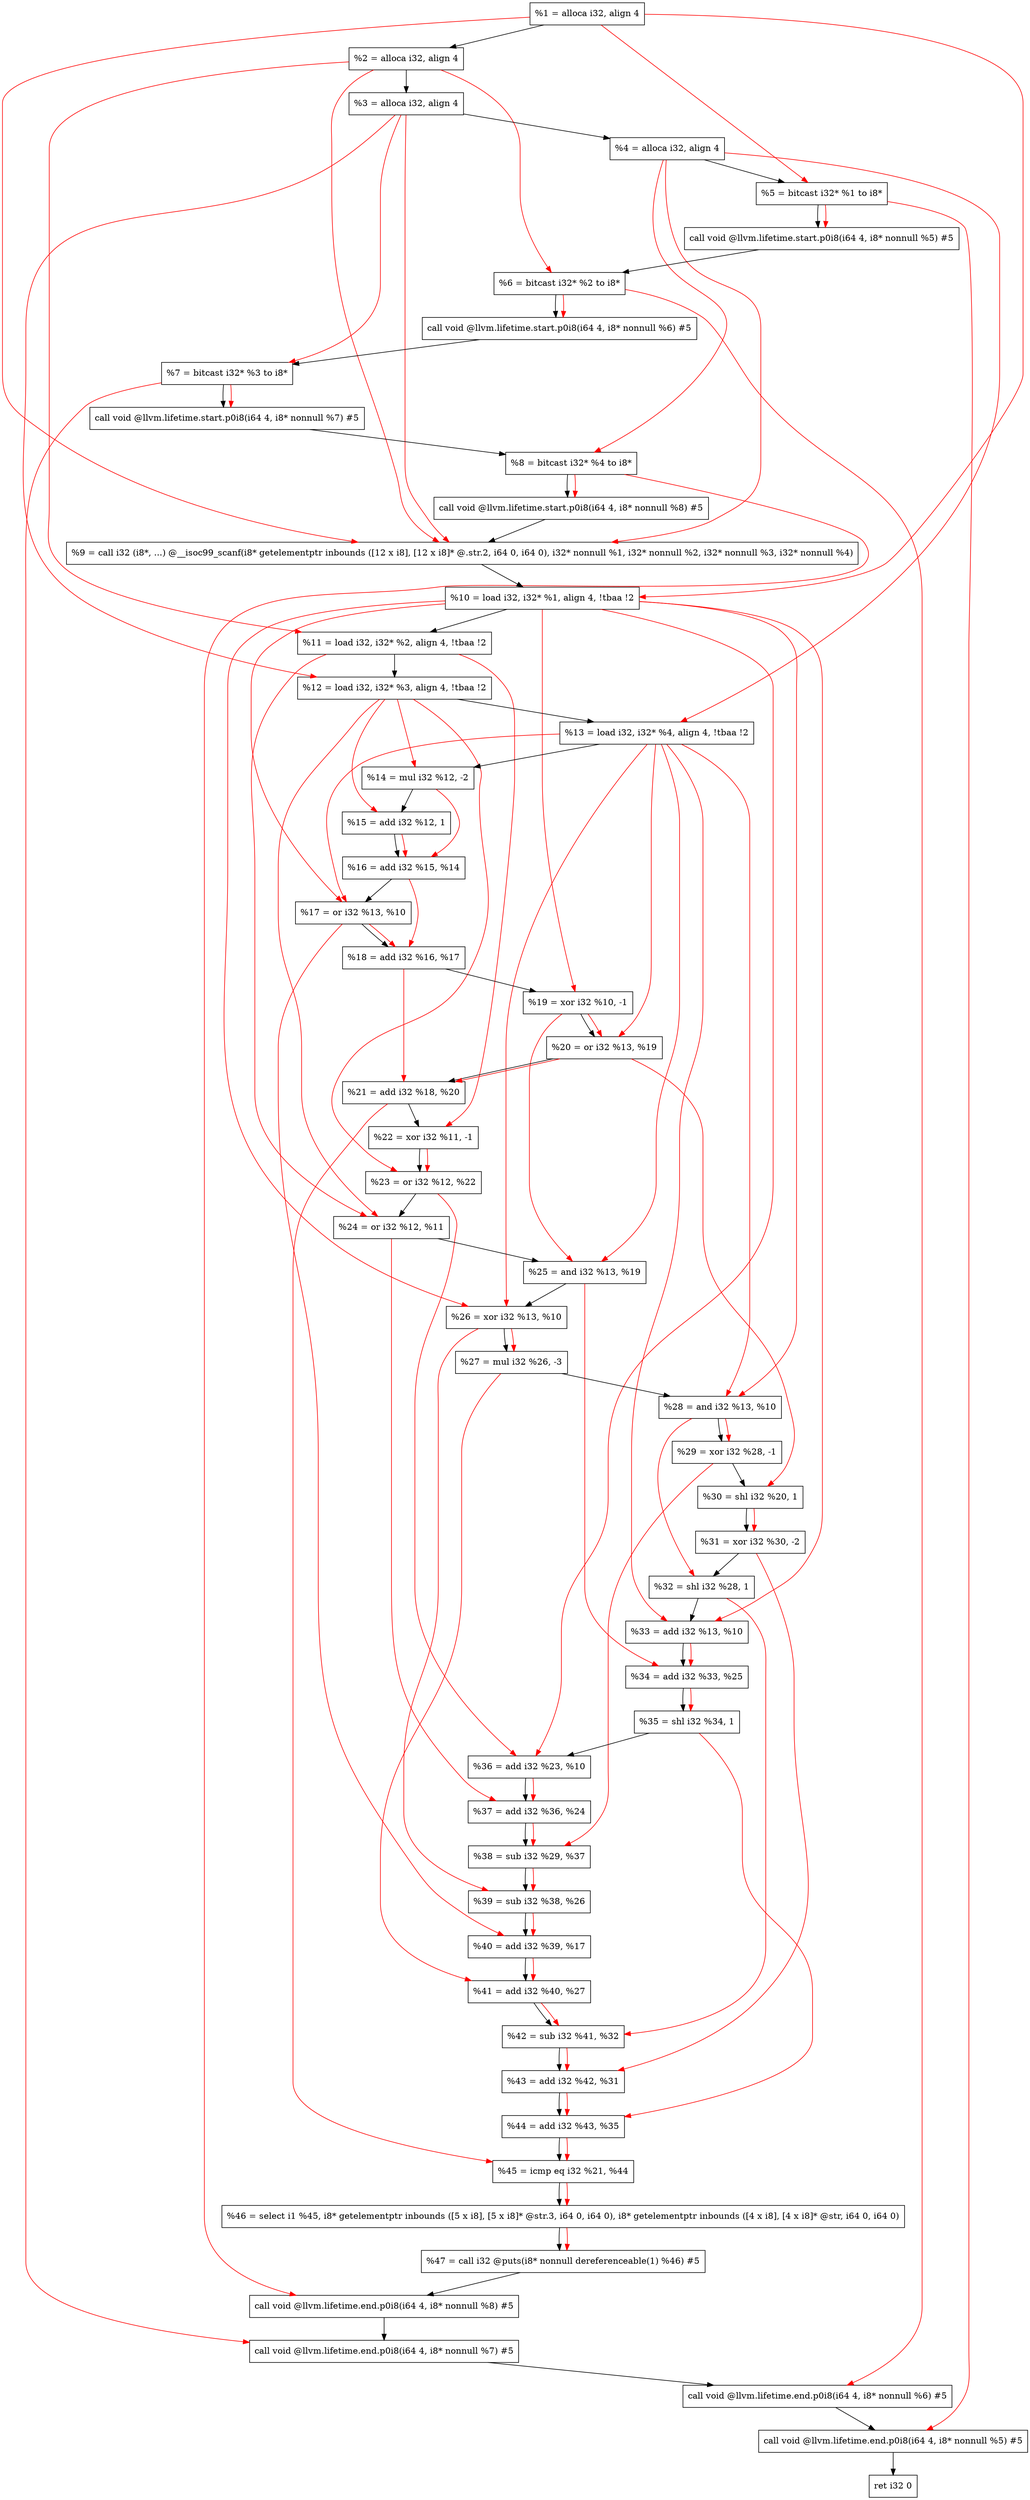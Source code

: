 digraph "DFG for'main' function" {
	Node0xb80688[shape=record, label="  %1 = alloca i32, align 4"];
	Node0xb80708[shape=record, label="  %2 = alloca i32, align 4"];
	Node0xb80798[shape=record, label="  %3 = alloca i32, align 4"];
	Node0xb807f8[shape=record, label="  %4 = alloca i32, align 4"];
	Node0xb808a8[shape=record, label="  %5 = bitcast i32* %1 to i8*"];
	Node0xb80cd8[shape=record, label="  call void @llvm.lifetime.start.p0i8(i64 4, i8* nonnull %5) #5"];
	Node0xb80db8[shape=record, label="  %6 = bitcast i32* %2 to i8*"];
	Node0xb80eb8[shape=record, label="  call void @llvm.lifetime.start.p0i8(i64 4, i8* nonnull %6) #5"];
	Node0xb80f78[shape=record, label="  %7 = bitcast i32* %3 to i8*"];
	Node0xb81028[shape=record, label="  call void @llvm.lifetime.start.p0i8(i64 4, i8* nonnull %7) #5"];
	Node0xb810e8[shape=record, label="  %8 = bitcast i32* %4 to i8*"];
	Node0xb81198[shape=record, label="  call void @llvm.lifetime.start.p0i8(i64 4, i8* nonnull %8) #5"];
	Node0xb7b9c0[shape=record, label="  %9 = call i32 (i8*, ...) @__isoc99_scanf(i8* getelementptr inbounds ([12 x i8], [12 x i8]* @.str.2, i64 0, i64 0), i32* nonnull %1, i32* nonnull %2, i32* nonnull %3, i32* nonnull %4)"];
	Node0xb81398[shape=record, label="  %10 = load i32, i32* %1, align 4, !tbaa !2"];
	Node0xb82308[shape=record, label="  %11 = load i32, i32* %2, align 4, !tbaa !2"];
	Node0xb82978[shape=record, label="  %12 = load i32, i32* %3, align 4, !tbaa !2"];
	Node0xb829d8[shape=record, label="  %13 = load i32, i32* %4, align 4, !tbaa !2"];
	Node0xb82a50[shape=record, label="  %14 = mul i32 %12, -2"];
	Node0xb82ac0[shape=record, label="  %15 = add i32 %12, 1"];
	Node0xb82b30[shape=record, label="  %16 = add i32 %15, %14"];
	Node0xb82ba0[shape=record, label="  %17 = or i32 %13, %10"];
	Node0xb82c10[shape=record, label="  %18 = add i32 %16, %17"];
	Node0xb82c80[shape=record, label="  %19 = xor i32 %10, -1"];
	Node0xb82cf0[shape=record, label="  %20 = or i32 %13, %19"];
	Node0xb82d60[shape=record, label="  %21 = add i32 %18, %20"];
	Node0xb82dd0[shape=record, label="  %22 = xor i32 %11, -1"];
	Node0xb82e40[shape=record, label="  %23 = or i32 %12, %22"];
	Node0xb82eb0[shape=record, label="  %24 = or i32 %12, %11"];
	Node0xb82f20[shape=record, label="  %25 = and i32 %13, %19"];
	Node0xb82f90[shape=record, label="  %26 = xor i32 %13, %10"];
	Node0xb83000[shape=record, label="  %27 = mul i32 %26, -3"];
	Node0xb83070[shape=record, label="  %28 = and i32 %13, %10"];
	Node0xb830e0[shape=record, label="  %29 = xor i32 %28, -1"];
	Node0xb83150[shape=record, label="  %30 = shl i32 %20, 1"];
	Node0xb831c0[shape=record, label="  %31 = xor i32 %30, -2"];
	Node0xb83230[shape=record, label="  %32 = shl i32 %28, 1"];
	Node0xb832a0[shape=record, label="  %33 = add i32 %13, %10"];
	Node0xb83310[shape=record, label="  %34 = add i32 %33, %25"];
	Node0xb83380[shape=record, label="  %35 = shl i32 %34, 1"];
	Node0xb833f0[shape=record, label="  %36 = add i32 %23, %10"];
	Node0xb83460[shape=record, label="  %37 = add i32 %36, %24"];
	Node0xb834d0[shape=record, label="  %38 = sub i32 %29, %37"];
	Node0xb83540[shape=record, label="  %39 = sub i32 %38, %26"];
	Node0xb835b0[shape=record, label="  %40 = add i32 %39, %17"];
	Node0xb83620[shape=record, label="  %41 = add i32 %40, %27"];
	Node0xb83690[shape=record, label="  %42 = sub i32 %41, %32"];
	Node0xb83700[shape=record, label="  %43 = add i32 %42, %31"];
	Node0xb83770[shape=record, label="  %44 = add i32 %43, %35"];
	Node0xb837e0[shape=record, label="  %45 = icmp eq i32 %21, %44"];
	Node0xb208b8[shape=record, label="  %46 = select i1 %45, i8* getelementptr inbounds ([5 x i8], [5 x i8]* @str.3, i64 0, i64 0), i8* getelementptr inbounds ([4 x i8], [4 x i8]* @str, i64 0, i64 0)"];
	Node0xb83870[shape=record, label="  %47 = call i32 @puts(i8* nonnull dereferenceable(1) %46) #5"];
	Node0xb83b18[shape=record, label="  call void @llvm.lifetime.end.p0i8(i64 4, i8* nonnull %8) #5"];
	Node0xb83c78[shape=record, label="  call void @llvm.lifetime.end.p0i8(i64 4, i8* nonnull %7) #5"];
	Node0xb83d88[shape=record, label="  call void @llvm.lifetime.end.p0i8(i64 4, i8* nonnull %6) #5"];
	Node0xb83e98[shape=record, label="  call void @llvm.lifetime.end.p0i8(i64 4, i8* nonnull %5) #5"];
	Node0xb83f58[shape=record, label="  ret i32 0"];
	Node0xb80688 -> Node0xb80708;
	Node0xb80708 -> Node0xb80798;
	Node0xb80798 -> Node0xb807f8;
	Node0xb807f8 -> Node0xb808a8;
	Node0xb808a8 -> Node0xb80cd8;
	Node0xb80cd8 -> Node0xb80db8;
	Node0xb80db8 -> Node0xb80eb8;
	Node0xb80eb8 -> Node0xb80f78;
	Node0xb80f78 -> Node0xb81028;
	Node0xb81028 -> Node0xb810e8;
	Node0xb810e8 -> Node0xb81198;
	Node0xb81198 -> Node0xb7b9c0;
	Node0xb7b9c0 -> Node0xb81398;
	Node0xb81398 -> Node0xb82308;
	Node0xb82308 -> Node0xb82978;
	Node0xb82978 -> Node0xb829d8;
	Node0xb829d8 -> Node0xb82a50;
	Node0xb82a50 -> Node0xb82ac0;
	Node0xb82ac0 -> Node0xb82b30;
	Node0xb82b30 -> Node0xb82ba0;
	Node0xb82ba0 -> Node0xb82c10;
	Node0xb82c10 -> Node0xb82c80;
	Node0xb82c80 -> Node0xb82cf0;
	Node0xb82cf0 -> Node0xb82d60;
	Node0xb82d60 -> Node0xb82dd0;
	Node0xb82dd0 -> Node0xb82e40;
	Node0xb82e40 -> Node0xb82eb0;
	Node0xb82eb0 -> Node0xb82f20;
	Node0xb82f20 -> Node0xb82f90;
	Node0xb82f90 -> Node0xb83000;
	Node0xb83000 -> Node0xb83070;
	Node0xb83070 -> Node0xb830e0;
	Node0xb830e0 -> Node0xb83150;
	Node0xb83150 -> Node0xb831c0;
	Node0xb831c0 -> Node0xb83230;
	Node0xb83230 -> Node0xb832a0;
	Node0xb832a0 -> Node0xb83310;
	Node0xb83310 -> Node0xb83380;
	Node0xb83380 -> Node0xb833f0;
	Node0xb833f0 -> Node0xb83460;
	Node0xb83460 -> Node0xb834d0;
	Node0xb834d0 -> Node0xb83540;
	Node0xb83540 -> Node0xb835b0;
	Node0xb835b0 -> Node0xb83620;
	Node0xb83620 -> Node0xb83690;
	Node0xb83690 -> Node0xb83700;
	Node0xb83700 -> Node0xb83770;
	Node0xb83770 -> Node0xb837e0;
	Node0xb837e0 -> Node0xb208b8;
	Node0xb208b8 -> Node0xb83870;
	Node0xb83870 -> Node0xb83b18;
	Node0xb83b18 -> Node0xb83c78;
	Node0xb83c78 -> Node0xb83d88;
	Node0xb83d88 -> Node0xb83e98;
	Node0xb83e98 -> Node0xb83f58;
edge [color=red]
	Node0xb80688 -> Node0xb808a8;
	Node0xb808a8 -> Node0xb80cd8;
	Node0xb80708 -> Node0xb80db8;
	Node0xb80db8 -> Node0xb80eb8;
	Node0xb80798 -> Node0xb80f78;
	Node0xb80f78 -> Node0xb81028;
	Node0xb807f8 -> Node0xb810e8;
	Node0xb810e8 -> Node0xb81198;
	Node0xb80688 -> Node0xb7b9c0;
	Node0xb80708 -> Node0xb7b9c0;
	Node0xb80798 -> Node0xb7b9c0;
	Node0xb807f8 -> Node0xb7b9c0;
	Node0xb80688 -> Node0xb81398;
	Node0xb80708 -> Node0xb82308;
	Node0xb80798 -> Node0xb82978;
	Node0xb807f8 -> Node0xb829d8;
	Node0xb82978 -> Node0xb82a50;
	Node0xb82978 -> Node0xb82ac0;
	Node0xb82ac0 -> Node0xb82b30;
	Node0xb82a50 -> Node0xb82b30;
	Node0xb829d8 -> Node0xb82ba0;
	Node0xb81398 -> Node0xb82ba0;
	Node0xb82b30 -> Node0xb82c10;
	Node0xb82ba0 -> Node0xb82c10;
	Node0xb81398 -> Node0xb82c80;
	Node0xb829d8 -> Node0xb82cf0;
	Node0xb82c80 -> Node0xb82cf0;
	Node0xb82c10 -> Node0xb82d60;
	Node0xb82cf0 -> Node0xb82d60;
	Node0xb82308 -> Node0xb82dd0;
	Node0xb82978 -> Node0xb82e40;
	Node0xb82dd0 -> Node0xb82e40;
	Node0xb82978 -> Node0xb82eb0;
	Node0xb82308 -> Node0xb82eb0;
	Node0xb829d8 -> Node0xb82f20;
	Node0xb82c80 -> Node0xb82f20;
	Node0xb829d8 -> Node0xb82f90;
	Node0xb81398 -> Node0xb82f90;
	Node0xb82f90 -> Node0xb83000;
	Node0xb829d8 -> Node0xb83070;
	Node0xb81398 -> Node0xb83070;
	Node0xb83070 -> Node0xb830e0;
	Node0xb82cf0 -> Node0xb83150;
	Node0xb83150 -> Node0xb831c0;
	Node0xb83070 -> Node0xb83230;
	Node0xb829d8 -> Node0xb832a0;
	Node0xb81398 -> Node0xb832a0;
	Node0xb832a0 -> Node0xb83310;
	Node0xb82f20 -> Node0xb83310;
	Node0xb83310 -> Node0xb83380;
	Node0xb82e40 -> Node0xb833f0;
	Node0xb81398 -> Node0xb833f0;
	Node0xb833f0 -> Node0xb83460;
	Node0xb82eb0 -> Node0xb83460;
	Node0xb830e0 -> Node0xb834d0;
	Node0xb83460 -> Node0xb834d0;
	Node0xb834d0 -> Node0xb83540;
	Node0xb82f90 -> Node0xb83540;
	Node0xb83540 -> Node0xb835b0;
	Node0xb82ba0 -> Node0xb835b0;
	Node0xb835b0 -> Node0xb83620;
	Node0xb83000 -> Node0xb83620;
	Node0xb83620 -> Node0xb83690;
	Node0xb83230 -> Node0xb83690;
	Node0xb83690 -> Node0xb83700;
	Node0xb831c0 -> Node0xb83700;
	Node0xb83700 -> Node0xb83770;
	Node0xb83380 -> Node0xb83770;
	Node0xb82d60 -> Node0xb837e0;
	Node0xb83770 -> Node0xb837e0;
	Node0xb837e0 -> Node0xb208b8;
	Node0xb208b8 -> Node0xb83870;
	Node0xb810e8 -> Node0xb83b18;
	Node0xb80f78 -> Node0xb83c78;
	Node0xb80db8 -> Node0xb83d88;
	Node0xb808a8 -> Node0xb83e98;
}
